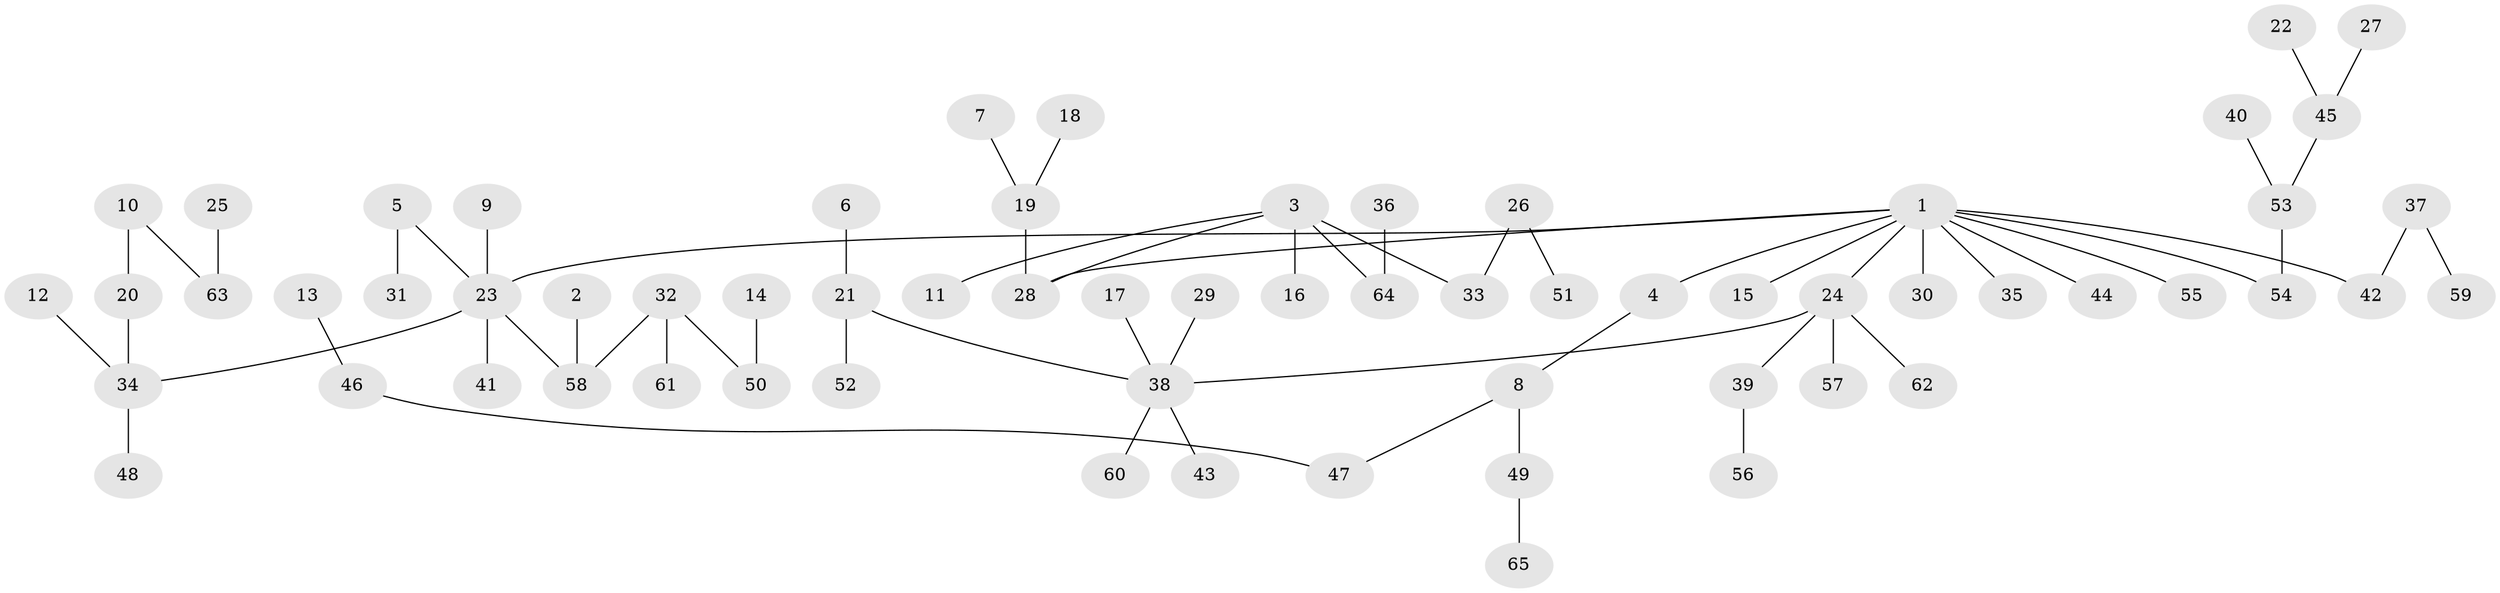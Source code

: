 // original degree distribution, {9: 0.007692307692307693, 4: 0.06923076923076923, 3: 0.16923076923076924, 7: 0.007692307692307693, 6: 0.015384615384615385, 2: 0.2230769230769231, 5: 0.007692307692307693, 1: 0.5}
// Generated by graph-tools (version 1.1) at 2025/50/03/09/25 03:50:21]
// undirected, 65 vertices, 64 edges
graph export_dot {
graph [start="1"]
  node [color=gray90,style=filled];
  1;
  2;
  3;
  4;
  5;
  6;
  7;
  8;
  9;
  10;
  11;
  12;
  13;
  14;
  15;
  16;
  17;
  18;
  19;
  20;
  21;
  22;
  23;
  24;
  25;
  26;
  27;
  28;
  29;
  30;
  31;
  32;
  33;
  34;
  35;
  36;
  37;
  38;
  39;
  40;
  41;
  42;
  43;
  44;
  45;
  46;
  47;
  48;
  49;
  50;
  51;
  52;
  53;
  54;
  55;
  56;
  57;
  58;
  59;
  60;
  61;
  62;
  63;
  64;
  65;
  1 -- 4 [weight=1.0];
  1 -- 15 [weight=1.0];
  1 -- 23 [weight=1.0];
  1 -- 24 [weight=1.0];
  1 -- 28 [weight=1.0];
  1 -- 30 [weight=1.0];
  1 -- 35 [weight=1.0];
  1 -- 42 [weight=1.0];
  1 -- 44 [weight=1.0];
  1 -- 54 [weight=1.0];
  1 -- 55 [weight=1.0];
  2 -- 58 [weight=1.0];
  3 -- 11 [weight=1.0];
  3 -- 16 [weight=1.0];
  3 -- 28 [weight=1.0];
  3 -- 33 [weight=1.0];
  3 -- 64 [weight=1.0];
  4 -- 8 [weight=1.0];
  5 -- 23 [weight=1.0];
  5 -- 31 [weight=1.0];
  6 -- 21 [weight=1.0];
  7 -- 19 [weight=1.0];
  8 -- 47 [weight=1.0];
  8 -- 49 [weight=1.0];
  9 -- 23 [weight=1.0];
  10 -- 20 [weight=1.0];
  10 -- 63 [weight=1.0];
  12 -- 34 [weight=1.0];
  13 -- 46 [weight=1.0];
  14 -- 50 [weight=1.0];
  17 -- 38 [weight=1.0];
  18 -- 19 [weight=1.0];
  19 -- 28 [weight=1.0];
  20 -- 34 [weight=1.0];
  21 -- 38 [weight=1.0];
  21 -- 52 [weight=1.0];
  22 -- 45 [weight=1.0];
  23 -- 34 [weight=1.0];
  23 -- 41 [weight=1.0];
  23 -- 58 [weight=1.0];
  24 -- 38 [weight=1.0];
  24 -- 39 [weight=1.0];
  24 -- 57 [weight=1.0];
  24 -- 62 [weight=1.0];
  25 -- 63 [weight=1.0];
  26 -- 33 [weight=1.0];
  26 -- 51 [weight=1.0];
  27 -- 45 [weight=1.0];
  29 -- 38 [weight=1.0];
  32 -- 50 [weight=1.0];
  32 -- 58 [weight=1.0];
  32 -- 61 [weight=1.0];
  34 -- 48 [weight=1.0];
  36 -- 64 [weight=1.0];
  37 -- 42 [weight=1.0];
  37 -- 59 [weight=1.0];
  38 -- 43 [weight=1.0];
  38 -- 60 [weight=1.0];
  39 -- 56 [weight=1.0];
  40 -- 53 [weight=1.0];
  45 -- 53 [weight=1.0];
  46 -- 47 [weight=1.0];
  49 -- 65 [weight=1.0];
  53 -- 54 [weight=1.0];
}
